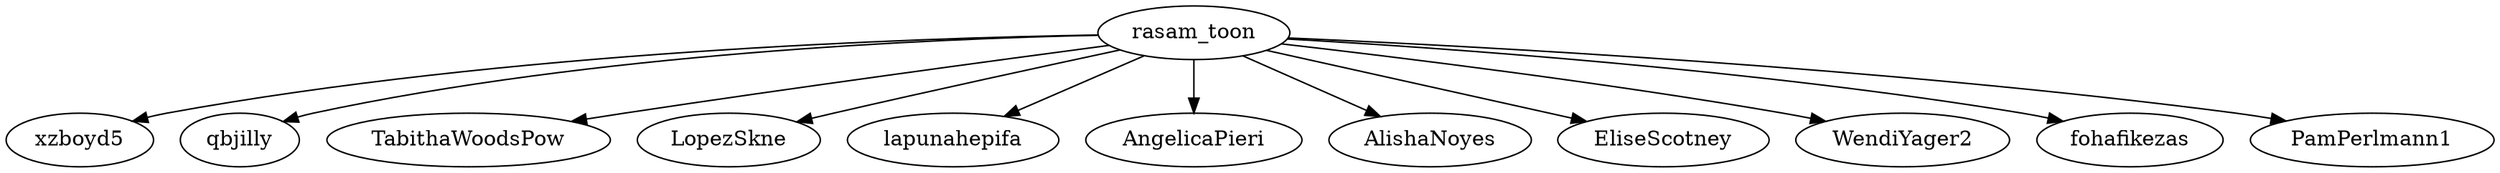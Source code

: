 strict digraph {
"rasam_toon" -> "xzboyd5"
"rasam_toon" -> "qbjilly"
"rasam_toon" -> "TabithaWoodsPow"
"rasam_toon" -> "LopezSkne"
"rasam_toon" -> "lapunahepifa"
"rasam_toon" -> "AngelicaPieri"
"rasam_toon" -> "AlishaNoyes"
"rasam_toon" -> "EliseScotney"
"rasam_toon" -> "WendiYager2"
"rasam_toon" -> "fohafikezas"
"rasam_toon" -> "PamPerlmann1"
}